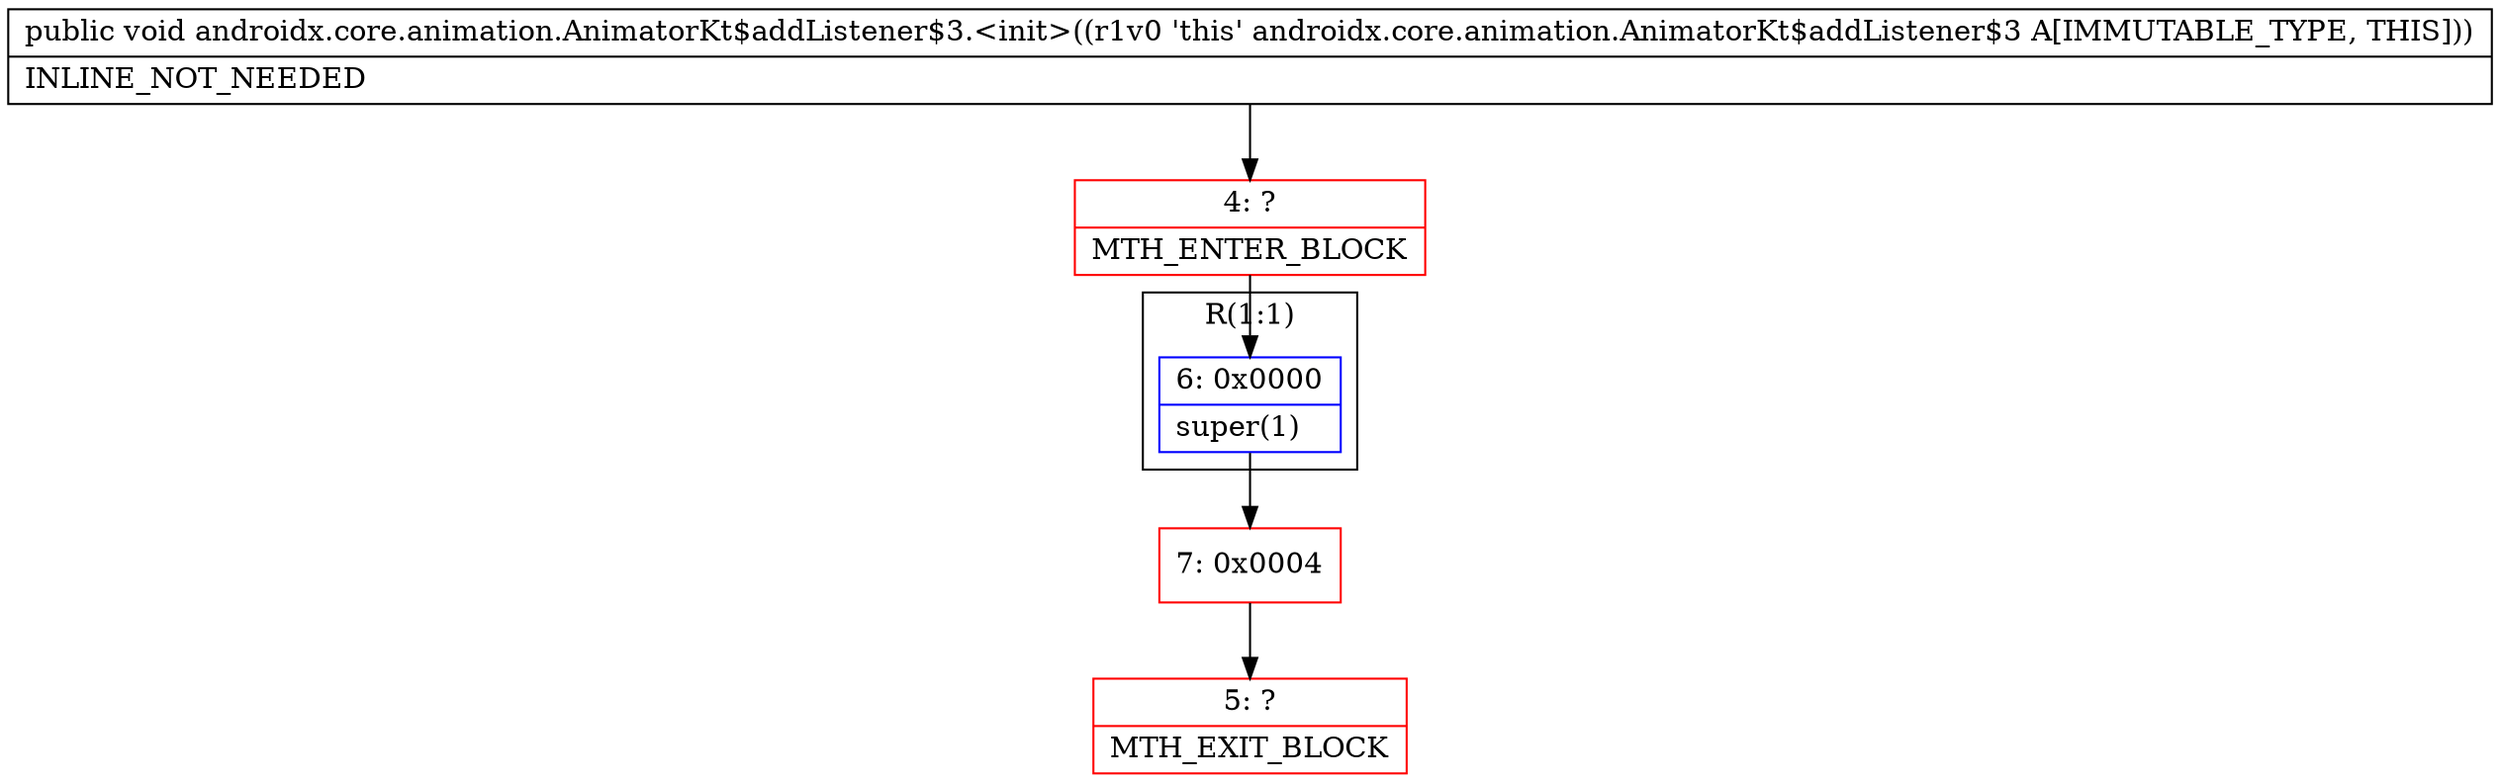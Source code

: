 digraph "CFG forandroidx.core.animation.AnimatorKt$addListener$3.\<init\>()V" {
subgraph cluster_Region_725243003 {
label = "R(1:1)";
node [shape=record,color=blue];
Node_6 [shape=record,label="{6\:\ 0x0000|super(1)\l}"];
}
Node_4 [shape=record,color=red,label="{4\:\ ?|MTH_ENTER_BLOCK\l}"];
Node_7 [shape=record,color=red,label="{7\:\ 0x0004}"];
Node_5 [shape=record,color=red,label="{5\:\ ?|MTH_EXIT_BLOCK\l}"];
MethodNode[shape=record,label="{public void androidx.core.animation.AnimatorKt$addListener$3.\<init\>((r1v0 'this' androidx.core.animation.AnimatorKt$addListener$3 A[IMMUTABLE_TYPE, THIS]))  | INLINE_NOT_NEEDED\l}"];
MethodNode -> Node_4;Node_6 -> Node_7;
Node_4 -> Node_6;
Node_7 -> Node_5;
}

